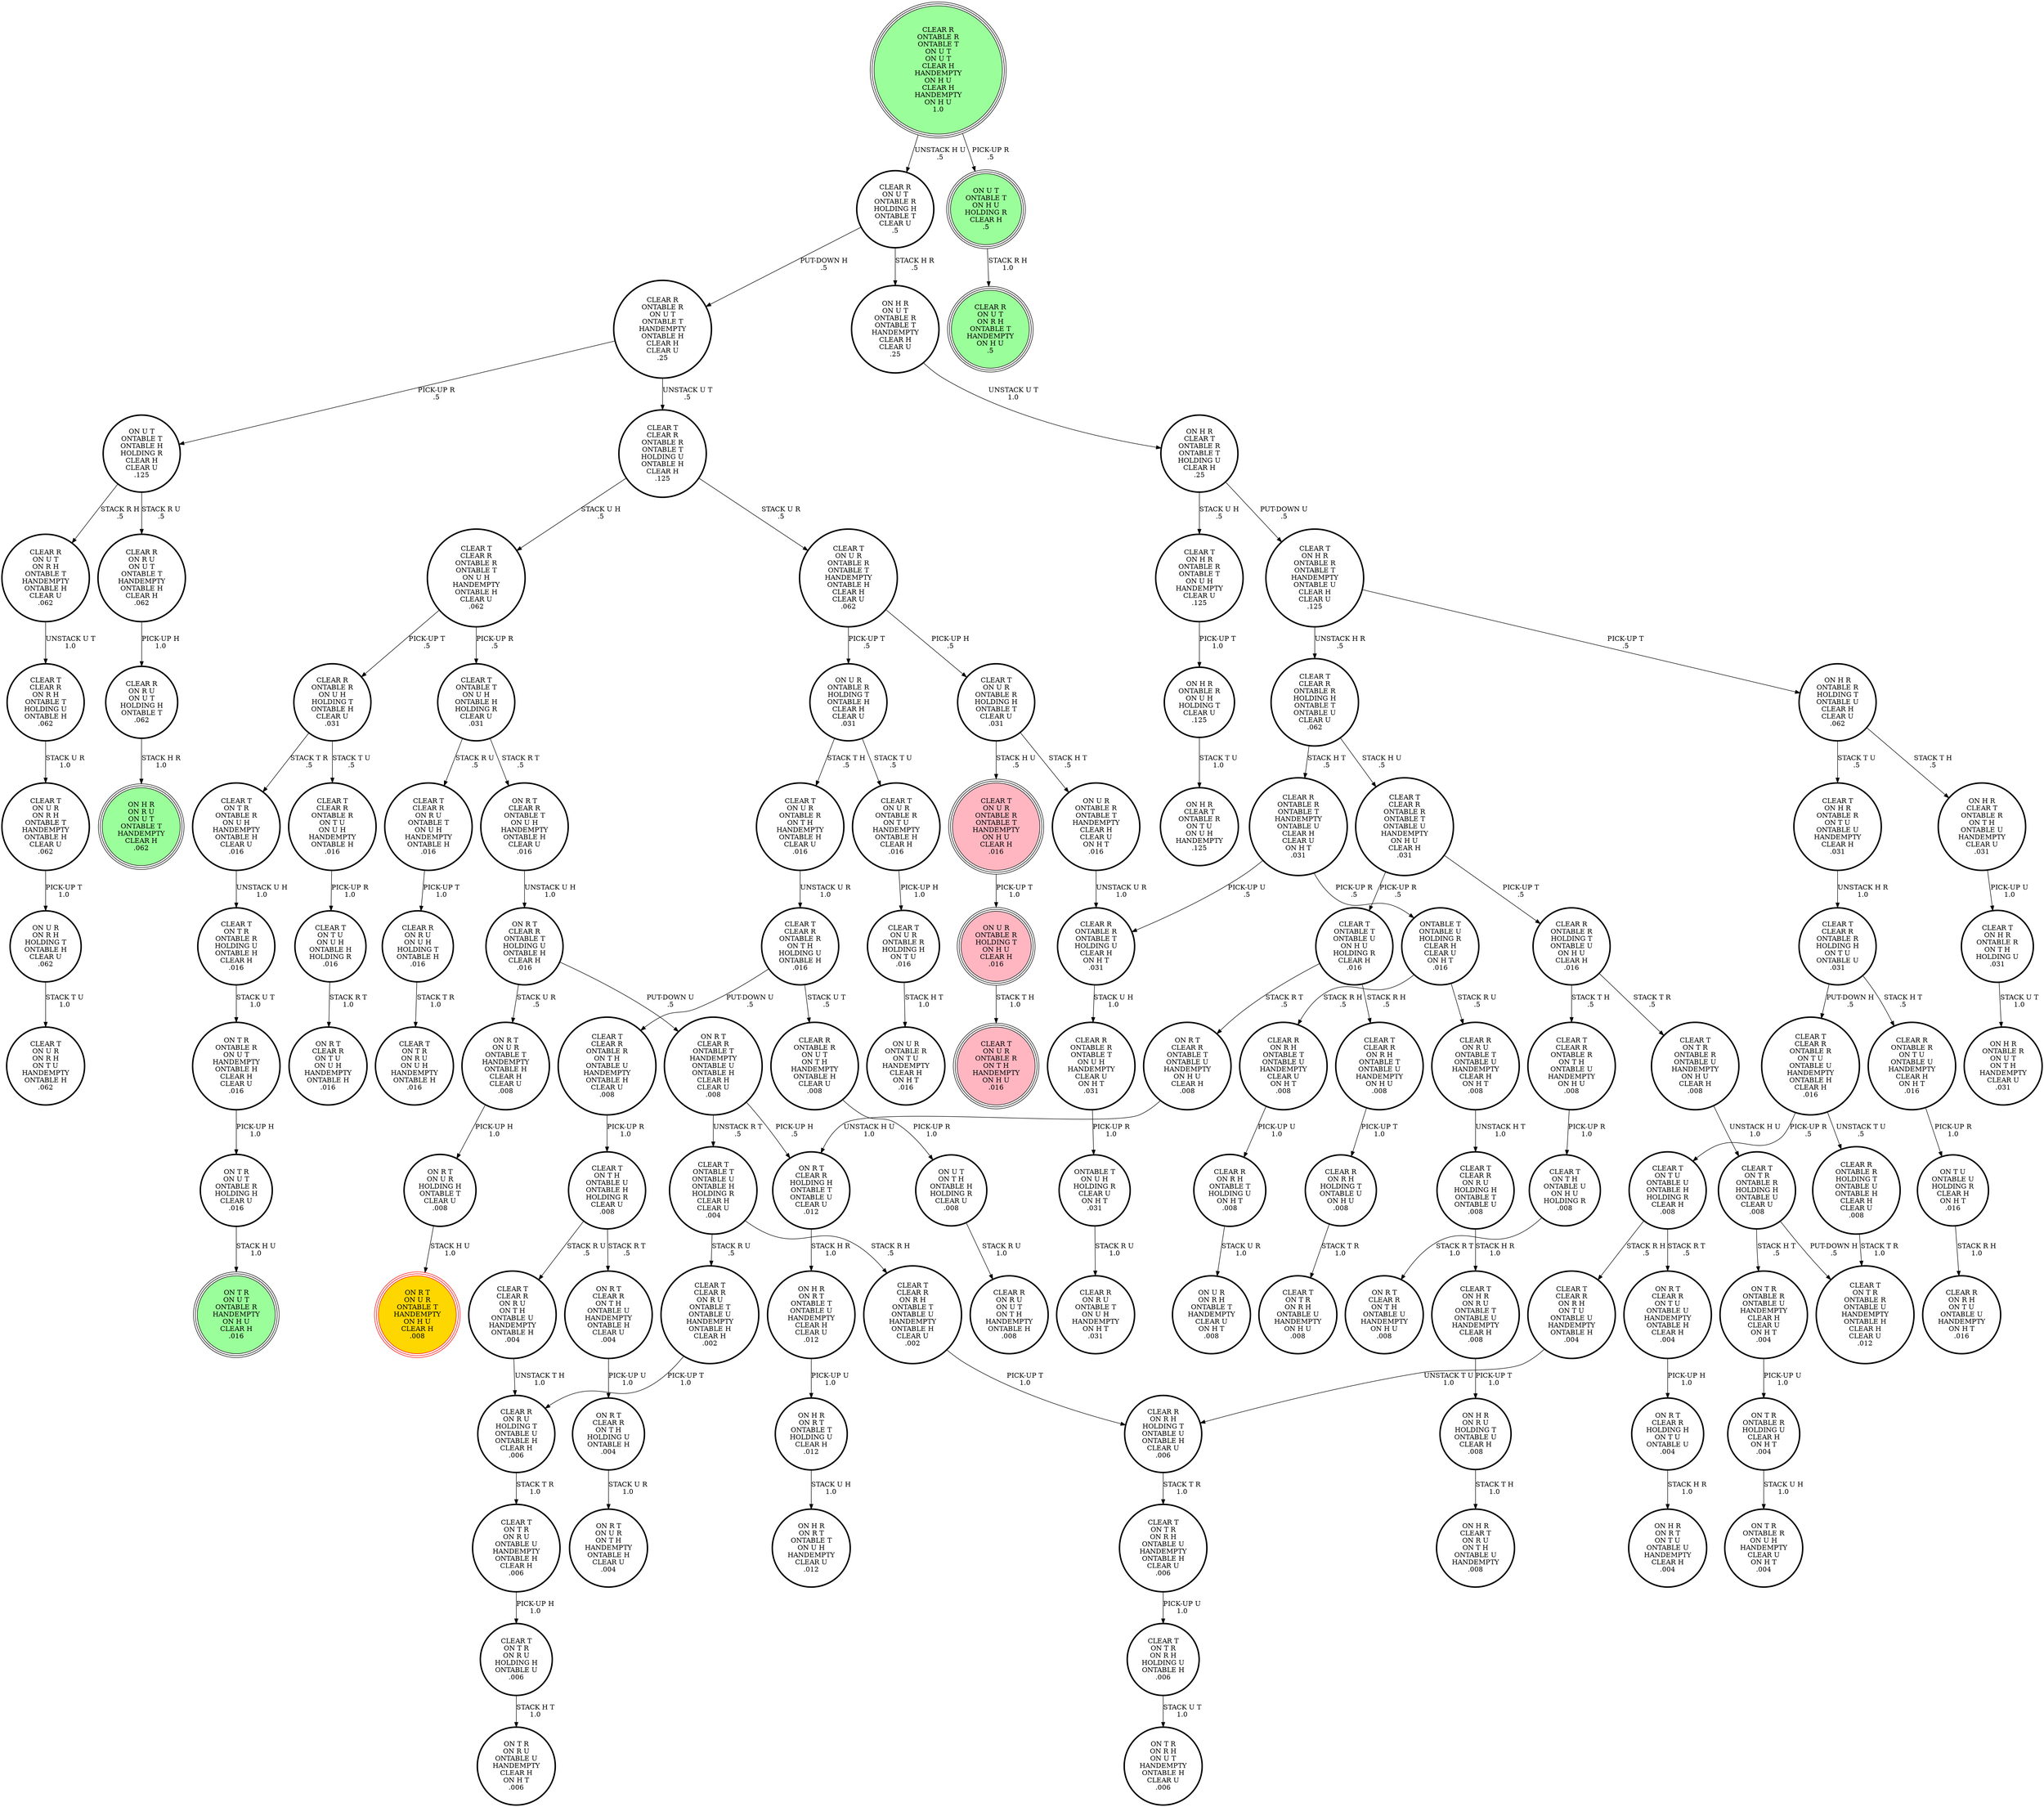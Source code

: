 digraph {
"CLEAR R\nON R U\nONTABLE T\nONTABLE U\nHANDEMPTY\nCLEAR H\nON H T\n.008\n" -> "CLEAR T\nCLEAR R\nON R U\nHOLDING H\nONTABLE T\nONTABLE U\n.008\n"[label="UNSTACK H T\n1.0\n"];
"ON H R\nCLEAR T\nONTABLE R\nON T H\nONTABLE U\nHANDEMPTY\nCLEAR U\n.031\n" -> "CLEAR T\nON H R\nONTABLE R\nON T H\nHOLDING U\n.031\n"[label="PICK-UP U\n1.0\n"];
"CLEAR R\nONTABLE R\nON T U\nONTABLE U\nHANDEMPTY\nCLEAR H\nON H T\n.016\n" -> "ON T U\nONTABLE U\nHOLDING R\nCLEAR H\nON H T\n.016\n"[label="PICK-UP R\n1.0\n"];
"CLEAR T\nON T U\nONTABLE U\nONTABLE H\nHOLDING R\nCLEAR H\n.008\n" -> "ON R T\nCLEAR R\nON T U\nONTABLE U\nHANDEMPTY\nONTABLE H\nCLEAR H\n.004\n"[label="STACK R T\n.5\n"];
"CLEAR T\nON T U\nONTABLE U\nONTABLE H\nHOLDING R\nCLEAR H\n.008\n" -> "CLEAR T\nCLEAR R\nON R H\nON T U\nONTABLE U\nHANDEMPTY\nONTABLE H\n.004\n"[label="STACK R H\n.5\n"];
"CLEAR T\nON H R\nONTABLE R\nONTABLE T\nON U H\nHANDEMPTY\nCLEAR U\n.125\n" -> "ON H R\nONTABLE R\nON U H\nHOLDING T\nCLEAR U\n.125\n"[label="PICK-UP T\n1.0\n"];
"CLEAR T\nON U R\nONTABLE R\nONTABLE T\nHANDEMPTY\nON H U\nCLEAR H\n.016\n" -> "ON U R\nONTABLE R\nHOLDING T\nON H U\nCLEAR H\n.016\n"[label="PICK-UP T\n1.0\n"];
"CLEAR T\nCLEAR R\nON R U\nON T H\nONTABLE U\nHANDEMPTY\nONTABLE H\n.004\n" -> "CLEAR R\nON R U\nHOLDING T\nONTABLE U\nONTABLE H\nCLEAR H\n.006\n"[label="UNSTACK T H\n1.0\n"];
"ON H R\nCLEAR T\nONTABLE R\nONTABLE T\nHOLDING U\nCLEAR H\n.25\n" -> "CLEAR T\nON H R\nONTABLE R\nONTABLE T\nON U H\nHANDEMPTY\nCLEAR U\n.125\n"[label="STACK U H\n.5\n"];
"ON H R\nCLEAR T\nONTABLE R\nONTABLE T\nHOLDING U\nCLEAR H\n.25\n" -> "CLEAR T\nON H R\nONTABLE R\nONTABLE T\nHANDEMPTY\nONTABLE U\nCLEAR H\nCLEAR U\n.125\n"[label="PUT-DOWN U\n.5\n"];
"ON R T\nCLEAR R\nONTABLE T\nONTABLE U\nHANDEMPTY\nON H U\nCLEAR H\n.008\n" -> "ON R T\nCLEAR R\nHOLDING H\nONTABLE T\nONTABLE U\nCLEAR U\n.012\n"[label="UNSTACK H U\n1.0\n"];
"CLEAR R\nON R H\nONTABLE T\nONTABLE U\nHANDEMPTY\nCLEAR U\nON H T\n.008\n" -> "CLEAR R\nON R H\nONTABLE T\nHOLDING U\nON H T\n.008\n"[label="PICK-UP U\n1.0\n"];
"CLEAR R\nON R U\nON U T\nONTABLE T\nHANDEMPTY\nONTABLE H\nCLEAR H\n.062\n" -> "CLEAR R\nON R U\nON U T\nHOLDING H\nONTABLE T\n.062\n"[label="PICK-UP H\n1.0\n"];
"ON R T\nCLEAR R\nON T H\nONTABLE U\nHANDEMPTY\nONTABLE H\nCLEAR U\n.004\n" -> "ON R T\nCLEAR R\nON T H\nHOLDING U\nONTABLE H\n.004\n"[label="PICK-UP U\n1.0\n"];
"CLEAR T\nCLEAR R\nONTABLE R\nONTABLE T\nONTABLE U\nHANDEMPTY\nON H U\nCLEAR H\n.031\n" -> "CLEAR R\nONTABLE R\nHOLDING T\nONTABLE U\nON H U\nCLEAR H\n.016\n"[label="PICK-UP T\n.5\n"];
"CLEAR T\nCLEAR R\nONTABLE R\nONTABLE T\nONTABLE U\nHANDEMPTY\nON H U\nCLEAR H\n.031\n" -> "CLEAR T\nONTABLE T\nONTABLE U\nON H U\nHOLDING R\nCLEAR H\n.016\n"[label="PICK-UP R\n.5\n"];
"CLEAR R\nON U T\nONTABLE R\nHOLDING H\nONTABLE T\nCLEAR U\n.5\n" -> "CLEAR R\nONTABLE R\nON U T\nONTABLE T\nHANDEMPTY\nONTABLE H\nCLEAR H\nCLEAR U\n.25\n"[label="PUT-DOWN H\n.5\n"];
"CLEAR R\nON U T\nONTABLE R\nHOLDING H\nONTABLE T\nCLEAR U\n.5\n" -> "ON H R\nON U T\nONTABLE R\nONTABLE T\nHANDEMPTY\nCLEAR H\nCLEAR U\n.25\n"[label="STACK H R\n.5\n"];
"CLEAR T\nCLEAR R\nONTABLE R\nON T H\nONTABLE U\nHANDEMPTY\nONTABLE H\nCLEAR U\n.008\n" -> "CLEAR T\nON T H\nONTABLE U\nONTABLE H\nHOLDING R\nCLEAR U\n.008\n"[label="PICK-UP R\n1.0\n"];
"CLEAR R\nON R H\nHOLDING T\nONTABLE U\nONTABLE H\nCLEAR U\n.006\n" -> "CLEAR T\nON T R\nON R H\nONTABLE U\nHANDEMPTY\nONTABLE H\nCLEAR U\n.006\n"[label="STACK T R\n1.0\n"];
"CLEAR T\nCLEAR R\nONTABLE R\nONTABLE T\nON U H\nHANDEMPTY\nONTABLE H\nCLEAR U\n.062\n" -> "CLEAR T\nONTABLE T\nON U H\nONTABLE H\nHOLDING R\nCLEAR U\n.031\n"[label="PICK-UP R\n.5\n"];
"CLEAR T\nCLEAR R\nONTABLE R\nONTABLE T\nON U H\nHANDEMPTY\nONTABLE H\nCLEAR U\n.062\n" -> "CLEAR R\nONTABLE R\nON U H\nHOLDING T\nONTABLE H\nCLEAR U\n.031\n"[label="PICK-UP T\n.5\n"];
"CLEAR T\nCLEAR R\nONTABLE R\nON T H\nONTABLE U\nHANDEMPTY\nON H U\n.008\n" -> "CLEAR T\nON T H\nONTABLE U\nON H U\nHOLDING R\n.008\n"[label="PICK-UP R\n1.0\n"];
"CLEAR T\nON T H\nONTABLE U\nONTABLE H\nHOLDING R\nCLEAR U\n.008\n" -> "ON R T\nCLEAR R\nON T H\nONTABLE U\nHANDEMPTY\nONTABLE H\nCLEAR U\n.004\n"[label="STACK R T\n.5\n"];
"CLEAR T\nON T H\nONTABLE U\nONTABLE H\nHOLDING R\nCLEAR U\n.008\n" -> "CLEAR T\nCLEAR R\nON R U\nON T H\nONTABLE U\nHANDEMPTY\nONTABLE H\n.004\n"[label="STACK R U\n.5\n"];
"ON U T\nONTABLE T\nON H U\nHOLDING R\nCLEAR H\n.5\n" -> "CLEAR R\nON U T\nON R H\nONTABLE T\nHANDEMPTY\nON H U\n.5\n"[label="STACK R H\n1.0\n"];
"ON H R\nON U T\nONTABLE R\nONTABLE T\nHANDEMPTY\nCLEAR H\nCLEAR U\n.25\n" -> "ON H R\nCLEAR T\nONTABLE R\nONTABLE T\nHOLDING U\nCLEAR H\n.25\n"[label="UNSTACK U T\n1.0\n"];
"ON U T\nON T H\nONTABLE H\nHOLDING R\nCLEAR U\n.008\n" -> "CLEAR R\nON R U\nON U T\nON T H\nHANDEMPTY\nONTABLE H\n.008\n"[label="STACK R U\n1.0\n"];
"ONTABLE T\nONTABLE U\nHOLDING R\nCLEAR H\nCLEAR U\nON H T\n.016\n" -> "CLEAR R\nON R U\nONTABLE T\nONTABLE U\nHANDEMPTY\nCLEAR H\nON H T\n.008\n"[label="STACK R U\n.5\n"];
"ONTABLE T\nONTABLE U\nHOLDING R\nCLEAR H\nCLEAR U\nON H T\n.016\n" -> "CLEAR R\nON R H\nONTABLE T\nONTABLE U\nHANDEMPTY\nCLEAR U\nON H T\n.008\n"[label="STACK R H\n.5\n"];
"CLEAR T\nCLEAR R\nONTABLE R\nHOLDING H\nON T U\nONTABLE U\n.031\n" -> "CLEAR R\nONTABLE R\nON T U\nONTABLE U\nHANDEMPTY\nCLEAR H\nON H T\n.016\n"[label="STACK H T\n.5\n"];
"CLEAR T\nCLEAR R\nONTABLE R\nHOLDING H\nON T U\nONTABLE U\n.031\n" -> "CLEAR T\nCLEAR R\nONTABLE R\nON T U\nONTABLE U\nHANDEMPTY\nONTABLE H\nCLEAR H\n.016\n"[label="PUT-DOWN H\n.5\n"];
"CLEAR T\nCLEAR R\nONTABLE R\nHOLDING H\nONTABLE T\nONTABLE U\nCLEAR U\n.062\n" -> "CLEAR R\nONTABLE R\nONTABLE T\nHANDEMPTY\nONTABLE U\nCLEAR H\nCLEAR U\nON H T\n.031\n"[label="STACK H T\n.5\n"];
"CLEAR T\nCLEAR R\nONTABLE R\nHOLDING H\nONTABLE T\nONTABLE U\nCLEAR U\n.062\n" -> "CLEAR T\nCLEAR R\nONTABLE R\nONTABLE T\nONTABLE U\nHANDEMPTY\nON H U\nCLEAR H\n.031\n"[label="STACK H U\n.5\n"];
"CLEAR T\nON U R\nONTABLE R\nON T U\nHANDEMPTY\nONTABLE H\nCLEAR H\n.016\n" -> "CLEAR T\nON U R\nONTABLE R\nHOLDING H\nON T U\n.016\n"[label="PICK-UP H\n1.0\n"];
"CLEAR T\nON T U\nON U H\nONTABLE H\nHOLDING R\n.016\n" -> "ON R T\nCLEAR R\nON T U\nON U H\nHANDEMPTY\nONTABLE H\n.016\n"[label="STACK R T\n1.0\n"];
"CLEAR T\nON T R\nON R H\nHOLDING U\nONTABLE H\n.006\n" -> "ON T R\nON R H\nON U T\nHANDEMPTY\nONTABLE H\nCLEAR U\n.006\n"[label="STACK U T\n1.0\n"];
"CLEAR T\nON T R\nONTABLE R\nON U H\nHANDEMPTY\nONTABLE H\nCLEAR U\n.016\n" -> "CLEAR T\nON T R\nONTABLE R\nHOLDING U\nONTABLE H\nCLEAR H\n.016\n"[label="UNSTACK U H\n1.0\n"];
"ON T R\nON U T\nONTABLE R\nHOLDING H\nCLEAR U\n.016\n" -> "ON T R\nON U T\nONTABLE R\nHANDEMPTY\nON H U\nCLEAR H\n.016\n"[label="STACK H U\n1.0\n"];
"CLEAR R\nONTABLE R\nON U T\nONTABLE T\nHANDEMPTY\nONTABLE H\nCLEAR H\nCLEAR U\n.25\n" -> "ON U T\nONTABLE T\nONTABLE H\nHOLDING R\nCLEAR H\nCLEAR U\n.125\n"[label="PICK-UP R\n.5\n"];
"CLEAR R\nONTABLE R\nON U T\nONTABLE T\nHANDEMPTY\nONTABLE H\nCLEAR H\nCLEAR U\n.25\n" -> "CLEAR T\nCLEAR R\nONTABLE R\nONTABLE T\nHOLDING U\nONTABLE H\nCLEAR H\n.125\n"[label="UNSTACK U T\n.5\n"];
"CLEAR T\nCLEAR R\nON R H\nONTABLE T\nONTABLE U\nHANDEMPTY\nON H U\n.008\n" -> "CLEAR R\nON R H\nHOLDING T\nONTABLE U\nON H U\n.008\n"[label="PICK-UP T\n1.0\n"];
"CLEAR T\nON U R\nONTABLE R\nHOLDING H\nONTABLE T\nCLEAR U\n.031\n" -> "ON U R\nONTABLE R\nONTABLE T\nHANDEMPTY\nCLEAR H\nCLEAR U\nON H T\n.016\n"[label="STACK H T\n.5\n"];
"CLEAR T\nON U R\nONTABLE R\nHOLDING H\nONTABLE T\nCLEAR U\n.031\n" -> "CLEAR T\nON U R\nONTABLE R\nONTABLE T\nHANDEMPTY\nON H U\nCLEAR H\n.016\n"[label="STACK H U\n.5\n"];
"ON H R\nON R U\nHOLDING T\nONTABLE U\nCLEAR H\n.008\n" -> "ON H R\nCLEAR T\nON R U\nON T H\nONTABLE U\nHANDEMPTY\n.008\n"[label="STACK T H\n1.0\n"];
"ON H R\nONTABLE R\nON U H\nHOLDING T\nCLEAR U\n.125\n" -> "ON H R\nCLEAR T\nONTABLE R\nON T U\nON U H\nHANDEMPTY\n.125\n"[label="STACK T U\n1.0\n"];
"CLEAR T\nON T R\nONTABLE R\nHOLDING H\nONTABLE U\nCLEAR U\n.008\n" -> "CLEAR T\nON T R\nONTABLE R\nONTABLE U\nHANDEMPTY\nONTABLE H\nCLEAR H\nCLEAR U\n.012\n"[label="PUT-DOWN H\n.5\n"];
"CLEAR T\nON T R\nONTABLE R\nHOLDING H\nONTABLE U\nCLEAR U\n.008\n" -> "ON T R\nONTABLE R\nONTABLE U\nHANDEMPTY\nCLEAR H\nCLEAR U\nON H T\n.004\n"[label="STACK H T\n.5\n"];
"CLEAR R\nONTABLE R\nONTABLE T\nHOLDING U\nCLEAR H\nON H T\n.031\n" -> "CLEAR R\nONTABLE R\nONTABLE T\nON U H\nHANDEMPTY\nCLEAR U\nON H T\n.031\n"[label="STACK U H\n1.0\n"];
"CLEAR T\nONTABLE T\nONTABLE U\nONTABLE H\nHOLDING R\nCLEAR H\nCLEAR U\n.004\n" -> "CLEAR T\nCLEAR R\nON R U\nONTABLE T\nONTABLE U\nHANDEMPTY\nONTABLE H\nCLEAR H\n.002\n"[label="STACK R U\n.5\n"];
"CLEAR T\nONTABLE T\nONTABLE U\nONTABLE H\nHOLDING R\nCLEAR H\nCLEAR U\n.004\n" -> "CLEAR T\nCLEAR R\nON R H\nONTABLE T\nONTABLE U\nHANDEMPTY\nONTABLE H\nCLEAR U\n.002\n"[label="STACK R H\n.5\n"];
"CLEAR T\nCLEAR R\nONTABLE R\nON T H\nHOLDING U\nONTABLE H\n.016\n" -> "CLEAR T\nCLEAR R\nONTABLE R\nON T H\nONTABLE U\nHANDEMPTY\nONTABLE H\nCLEAR U\n.008\n"[label="PUT-DOWN U\n.5\n"];
"CLEAR T\nCLEAR R\nONTABLE R\nON T H\nHOLDING U\nONTABLE H\n.016\n" -> "CLEAR R\nONTABLE R\nON U T\nON T H\nHANDEMPTY\nONTABLE H\nCLEAR U\n.008\n"[label="STACK U T\n.5\n"];
"ONTABLE T\nON U H\nHOLDING R\nCLEAR U\nON H T\n.031\n" -> "CLEAR R\nON R U\nONTABLE T\nON U H\nHANDEMPTY\nON H T\n.031\n"[label="STACK R U\n1.0\n"];
"CLEAR R\nONTABLE R\nONTABLE T\nON U T\nON U T\nCLEAR H\nHANDEMPTY\nON H U\nCLEAR H\nHANDEMPTY\nON H U\n1.0\n" -> "CLEAR R\nON U T\nONTABLE R\nHOLDING H\nONTABLE T\nCLEAR U\n.5\n"[label="UNSTACK H U\n.5\n"];
"CLEAR R\nONTABLE R\nONTABLE T\nON U T\nON U T\nCLEAR H\nHANDEMPTY\nON H U\nCLEAR H\nHANDEMPTY\nON H U\n1.0\n" -> "ON U T\nONTABLE T\nON H U\nHOLDING R\nCLEAR H\n.5\n"[label="PICK-UP R\n.5\n"];
"ON T U\nONTABLE U\nHOLDING R\nCLEAR H\nON H T\n.016\n" -> "CLEAR R\nON R H\nON T U\nONTABLE U\nHANDEMPTY\nON H T\n.016\n"[label="STACK R H\n1.0\n"];
"CLEAR T\nCLEAR R\nON R H\nONTABLE T\nONTABLE U\nHANDEMPTY\nONTABLE H\nCLEAR U\n.002\n" -> "CLEAR R\nON R H\nHOLDING T\nONTABLE U\nONTABLE H\nCLEAR U\n.006\n"[label="PICK-UP T\n1.0\n"];
"CLEAR T\nON T H\nONTABLE U\nON H U\nHOLDING R\n.008\n" -> "ON R T\nCLEAR R\nON T H\nONTABLE U\nHANDEMPTY\nON H U\n.008\n"[label="STACK R T\n1.0\n"];
"CLEAR T\nON U R\nONTABLE R\nHOLDING H\nON T U\n.016\n" -> "ON U R\nONTABLE R\nON T U\nHANDEMPTY\nCLEAR H\nON H T\n.016\n"[label="STACK H T\n1.0\n"];
"CLEAR T\nCLEAR R\nONTABLE R\nON T U\nONTABLE U\nHANDEMPTY\nONTABLE H\nCLEAR H\n.016\n" -> "CLEAR R\nONTABLE R\nHOLDING T\nONTABLE U\nONTABLE H\nCLEAR H\nCLEAR U\n.008\n"[label="UNSTACK T U\n.5\n"];
"CLEAR T\nCLEAR R\nONTABLE R\nON T U\nONTABLE U\nHANDEMPTY\nONTABLE H\nCLEAR H\n.016\n" -> "CLEAR T\nON T U\nONTABLE U\nONTABLE H\nHOLDING R\nCLEAR H\n.008\n"[label="PICK-UP R\n.5\n"];
"CLEAR T\nCLEAR R\nONTABLE R\nON T U\nON U H\nHANDEMPTY\nONTABLE H\n.016\n" -> "CLEAR T\nON T U\nON U H\nONTABLE H\nHOLDING R\n.016\n"[label="PICK-UP R\n1.0\n"];
"CLEAR T\nCLEAR R\nON R U\nONTABLE T\nONTABLE U\nHANDEMPTY\nONTABLE H\nCLEAR H\n.002\n" -> "CLEAR R\nON R U\nHOLDING T\nONTABLE U\nONTABLE H\nCLEAR H\n.006\n"[label="PICK-UP T\n1.0\n"];
"CLEAR R\nONTABLE R\nONTABLE T\nON U H\nHANDEMPTY\nCLEAR U\nON H T\n.031\n" -> "ONTABLE T\nON U H\nHOLDING R\nCLEAR U\nON H T\n.031\n"[label="PICK-UP R\n1.0\n"];
"CLEAR T\nCLEAR R\nONTABLE R\nONTABLE T\nHOLDING U\nONTABLE H\nCLEAR H\n.125\n" -> "CLEAR T\nCLEAR R\nONTABLE R\nONTABLE T\nON U H\nHANDEMPTY\nONTABLE H\nCLEAR U\n.062\n"[label="STACK U H\n.5\n"];
"CLEAR T\nCLEAR R\nONTABLE R\nONTABLE T\nHOLDING U\nONTABLE H\nCLEAR H\n.125\n" -> "CLEAR T\nON U R\nONTABLE R\nONTABLE T\nHANDEMPTY\nONTABLE H\nCLEAR H\nCLEAR U\n.062\n"[label="STACK U R\n.5\n"];
"CLEAR R\nONTABLE R\nONTABLE T\nHANDEMPTY\nONTABLE U\nCLEAR H\nCLEAR U\nON H T\n.031\n" -> "CLEAR R\nONTABLE R\nONTABLE T\nHOLDING U\nCLEAR H\nON H T\n.031\n"[label="PICK-UP U\n.5\n"];
"CLEAR R\nONTABLE R\nONTABLE T\nHANDEMPTY\nONTABLE U\nCLEAR H\nCLEAR U\nON H T\n.031\n" -> "ONTABLE T\nONTABLE U\nHOLDING R\nCLEAR H\nCLEAR U\nON H T\n.016\n"[label="PICK-UP R\n.5\n"];
"CLEAR T\nON U R\nONTABLE R\nONTABLE T\nHANDEMPTY\nONTABLE H\nCLEAR H\nCLEAR U\n.062\n" -> "ON U R\nONTABLE R\nHOLDING T\nONTABLE H\nCLEAR H\nCLEAR U\n.031\n"[label="PICK-UP T\n.5\n"];
"CLEAR T\nON U R\nONTABLE R\nONTABLE T\nHANDEMPTY\nONTABLE H\nCLEAR H\nCLEAR U\n.062\n" -> "CLEAR T\nON U R\nONTABLE R\nHOLDING H\nONTABLE T\nCLEAR U\n.031\n"[label="PICK-UP H\n.5\n"];
"CLEAR T\nON T R\nONTABLE R\nONTABLE U\nHANDEMPTY\nON H U\nCLEAR H\n.008\n" -> "CLEAR T\nON T R\nONTABLE R\nHOLDING H\nONTABLE U\nCLEAR U\n.008\n"[label="UNSTACK H U\n1.0\n"];
"CLEAR T\nON H R\nONTABLE R\nONTABLE T\nHANDEMPTY\nONTABLE U\nCLEAR H\nCLEAR U\n.125\n" -> "ON H R\nONTABLE R\nHOLDING T\nONTABLE U\nCLEAR H\nCLEAR U\n.062\n"[label="PICK-UP T\n.5\n"];
"CLEAR T\nON H R\nONTABLE R\nONTABLE T\nHANDEMPTY\nONTABLE U\nCLEAR H\nCLEAR U\n.125\n" -> "CLEAR T\nCLEAR R\nONTABLE R\nHOLDING H\nONTABLE T\nONTABLE U\nCLEAR U\n.062\n"[label="UNSTACK H R\n.5\n"];
"ON H R\nONTABLE R\nHOLDING T\nONTABLE U\nCLEAR H\nCLEAR U\n.062\n" -> "CLEAR T\nON H R\nONTABLE R\nON T U\nONTABLE U\nHANDEMPTY\nCLEAR H\n.031\n"[label="STACK T U\n.5\n"];
"ON H R\nONTABLE R\nHOLDING T\nONTABLE U\nCLEAR H\nCLEAR U\n.062\n" -> "ON H R\nCLEAR T\nONTABLE R\nON T H\nONTABLE U\nHANDEMPTY\nCLEAR U\n.031\n"[label="STACK T H\n.5\n"];
"CLEAR R\nONTABLE R\nHOLDING T\nONTABLE U\nONTABLE H\nCLEAR H\nCLEAR U\n.008\n" -> "CLEAR T\nON T R\nONTABLE R\nONTABLE U\nHANDEMPTY\nONTABLE H\nCLEAR H\nCLEAR U\n.012\n"[label="STACK T R\n1.0\n"];
"CLEAR T\nON H R\nONTABLE R\nON T U\nONTABLE U\nHANDEMPTY\nCLEAR H\n.031\n" -> "CLEAR T\nCLEAR R\nONTABLE R\nHOLDING H\nON T U\nONTABLE U\n.031\n"[label="UNSTACK H R\n1.0\n"];
"CLEAR T\nON T R\nON R H\nONTABLE U\nHANDEMPTY\nONTABLE H\nCLEAR U\n.006\n" -> "CLEAR T\nON T R\nON R H\nHOLDING U\nONTABLE H\n.006\n"[label="PICK-UP U\n1.0\n"];
"CLEAR R\nON R U\nON U H\nHOLDING T\nONTABLE H\n.016\n" -> "CLEAR T\nON T R\nON R U\nON U H\nHANDEMPTY\nONTABLE H\n.016\n"[label="STACK T R\n1.0\n"];
"CLEAR R\nON U T\nON R H\nONTABLE T\nHANDEMPTY\nONTABLE H\nCLEAR U\n.062\n" -> "CLEAR T\nCLEAR R\nON R H\nONTABLE T\nHOLDING U\nONTABLE H\n.062\n"[label="UNSTACK U T\n1.0\n"];
"ON R T\nCLEAR R\nON T H\nHOLDING U\nONTABLE H\n.004\n" -> "ON R T\nON U R\nON T H\nHANDEMPTY\nONTABLE H\nCLEAR U\n.004\n"[label="STACK U R\n1.0\n"];
"ON T R\nONTABLE R\nON U T\nHANDEMPTY\nONTABLE H\nCLEAR H\nCLEAR U\n.016\n" -> "ON T R\nON U T\nONTABLE R\nHOLDING H\nCLEAR U\n.016\n"[label="PICK-UP H\n1.0\n"];
"CLEAR T\nCLEAR R\nON R H\nONTABLE T\nHOLDING U\nONTABLE H\n.062\n" -> "CLEAR T\nON U R\nON R H\nONTABLE T\nHANDEMPTY\nONTABLE H\nCLEAR U\n.062\n"[label="STACK U R\n1.0\n"];
"CLEAR R\nON R U\nON U T\nHOLDING H\nONTABLE T\n.062\n" -> "ON H R\nON R U\nON U T\nONTABLE T\nHANDEMPTY\nCLEAR H\n.062\n"[label="STACK H R\n1.0\n"];
"CLEAR T\nONTABLE T\nONTABLE U\nON H U\nHOLDING R\nCLEAR H\n.016\n" -> "ON R T\nCLEAR R\nONTABLE T\nONTABLE U\nHANDEMPTY\nON H U\nCLEAR H\n.008\n"[label="STACK R T\n.5\n"];
"CLEAR T\nONTABLE T\nONTABLE U\nON H U\nHOLDING R\nCLEAR H\n.016\n" -> "CLEAR T\nCLEAR R\nON R H\nONTABLE T\nONTABLE U\nHANDEMPTY\nON H U\n.008\n"[label="STACK R H\n.5\n"];
"ON R T\nCLEAR R\nONTABLE T\nON U H\nHANDEMPTY\nONTABLE H\nCLEAR U\n.016\n" -> "ON R T\nCLEAR R\nONTABLE T\nHOLDING U\nONTABLE H\nCLEAR H\n.016\n"[label="UNSTACK U H\n1.0\n"];
"CLEAR T\nON U R\nONTABLE R\nON T H\nHANDEMPTY\nONTABLE H\nCLEAR U\n.016\n" -> "CLEAR T\nCLEAR R\nONTABLE R\nON T H\nHOLDING U\nONTABLE H\n.016\n"[label="UNSTACK U R\n1.0\n"];
"CLEAR T\nCLEAR R\nON R U\nONTABLE T\nON U H\nHANDEMPTY\nONTABLE H\n.016\n" -> "CLEAR R\nON R U\nON U H\nHOLDING T\nONTABLE H\n.016\n"[label="PICK-UP T\n1.0\n"];
"ON T R\nONTABLE R\nONTABLE U\nHANDEMPTY\nCLEAR H\nCLEAR U\nON H T\n.004\n" -> "ON T R\nONTABLE R\nHOLDING U\nCLEAR H\nON H T\n.004\n"[label="PICK-UP U\n1.0\n"];
"CLEAR R\nONTABLE R\nON U T\nON T H\nHANDEMPTY\nONTABLE H\nCLEAR U\n.008\n" -> "ON U T\nON T H\nONTABLE H\nHOLDING R\nCLEAR U\n.008\n"[label="PICK-UP R\n1.0\n"];
"CLEAR R\nON R H\nHOLDING T\nONTABLE U\nON H U\n.008\n" -> "CLEAR T\nON T R\nON R H\nONTABLE U\nHANDEMPTY\nON H U\n.008\n"[label="STACK T R\n1.0\n"];
"ON R T\nCLEAR R\nONTABLE T\nHANDEMPTY\nONTABLE U\nONTABLE H\nCLEAR H\nCLEAR U\n.008\n" -> "ON R T\nCLEAR R\nHOLDING H\nONTABLE T\nONTABLE U\nCLEAR U\n.012\n"[label="PICK-UP H\n.5\n"];
"ON R T\nCLEAR R\nONTABLE T\nHANDEMPTY\nONTABLE U\nONTABLE H\nCLEAR H\nCLEAR U\n.008\n" -> "CLEAR T\nONTABLE T\nONTABLE U\nONTABLE H\nHOLDING R\nCLEAR H\nCLEAR U\n.004\n"[label="UNSTACK R T\n.5\n"];
"CLEAR T\nON T R\nON R U\nONTABLE U\nHANDEMPTY\nONTABLE H\nCLEAR H\n.006\n" -> "CLEAR T\nON T R\nON R U\nHOLDING H\nONTABLE U\n.006\n"[label="PICK-UP H\n1.0\n"];
"CLEAR R\nON R U\nHOLDING T\nONTABLE U\nONTABLE H\nCLEAR H\n.006\n" -> "CLEAR T\nON T R\nON R U\nONTABLE U\nHANDEMPTY\nONTABLE H\nCLEAR H\n.006\n"[label="STACK T R\n1.0\n"];
"CLEAR R\nONTABLE R\nON U H\nHOLDING T\nONTABLE H\nCLEAR U\n.031\n" -> "CLEAR T\nCLEAR R\nONTABLE R\nON T U\nON U H\nHANDEMPTY\nONTABLE H\n.016\n"[label="STACK T U\n.5\n"];
"CLEAR R\nONTABLE R\nON U H\nHOLDING T\nONTABLE H\nCLEAR U\n.031\n" -> "CLEAR T\nON T R\nONTABLE R\nON U H\nHANDEMPTY\nONTABLE H\nCLEAR U\n.016\n"[label="STACK T R\n.5\n"];
"ON U R\nONTABLE R\nHOLDING T\nON H U\nCLEAR H\n.016\n" -> "CLEAR T\nON U R\nONTABLE R\nON T H\nHANDEMPTY\nON H U\n.016\n"[label="STACK T H\n1.0\n"];
"ON R T\nON U R\nHOLDING H\nONTABLE T\nCLEAR U\n.008\n" -> "ON R T\nON U R\nONTABLE T\nHANDEMPTY\nON H U\nCLEAR H\n.008\n"[label="STACK H U\n1.0\n"];
"CLEAR R\nONTABLE R\nHOLDING T\nONTABLE U\nON H U\nCLEAR H\n.016\n" -> "CLEAR T\nON T R\nONTABLE R\nONTABLE U\nHANDEMPTY\nON H U\nCLEAR H\n.008\n"[label="STACK T R\n.5\n"];
"CLEAR R\nONTABLE R\nHOLDING T\nONTABLE U\nON H U\nCLEAR H\n.016\n" -> "CLEAR T\nCLEAR R\nONTABLE R\nON T H\nONTABLE U\nHANDEMPTY\nON H U\n.008\n"[label="STACK T H\n.5\n"];
"ON U R\nON R H\nHOLDING T\nONTABLE H\nCLEAR U\n.062\n" -> "CLEAR T\nON U R\nON R H\nON T U\nHANDEMPTY\nONTABLE H\n.062\n"[label="STACK T U\n1.0\n"];
"CLEAR T\nCLEAR R\nON R H\nON T U\nONTABLE U\nHANDEMPTY\nONTABLE H\n.004\n" -> "CLEAR R\nON R H\nHOLDING T\nONTABLE U\nONTABLE H\nCLEAR U\n.006\n"[label="UNSTACK T U\n1.0\n"];
"ON U T\nONTABLE T\nONTABLE H\nHOLDING R\nCLEAR H\nCLEAR U\n.125\n" -> "CLEAR R\nON R U\nON U T\nONTABLE T\nHANDEMPTY\nONTABLE H\nCLEAR H\n.062\n"[label="STACK R U\n.5\n"];
"ON U T\nONTABLE T\nONTABLE H\nHOLDING R\nCLEAR H\nCLEAR U\n.125\n" -> "CLEAR R\nON U T\nON R H\nONTABLE T\nHANDEMPTY\nONTABLE H\nCLEAR U\n.062\n"[label="STACK R H\n.5\n"];
"ON H R\nON R T\nONTABLE T\nONTABLE U\nHANDEMPTY\nCLEAR H\nCLEAR U\n.012\n" -> "ON H R\nON R T\nONTABLE T\nHOLDING U\nCLEAR H\n.012\n"[label="PICK-UP U\n1.0\n"];
"CLEAR T\nON T R\nONTABLE R\nHOLDING U\nONTABLE H\nCLEAR H\n.016\n" -> "ON T R\nONTABLE R\nON U T\nHANDEMPTY\nONTABLE H\nCLEAR H\nCLEAR U\n.016\n"[label="STACK U T\n1.0\n"];
"ON H R\nON R T\nONTABLE T\nHOLDING U\nCLEAR H\n.012\n" -> "ON H R\nON R T\nONTABLE T\nON U H\nHANDEMPTY\nCLEAR U\n.012\n"[label="STACK U H\n1.0\n"];
"ON R T\nCLEAR R\nONTABLE T\nHOLDING U\nONTABLE H\nCLEAR H\n.016\n" -> "ON R T\nON U R\nONTABLE T\nHANDEMPTY\nONTABLE H\nCLEAR H\nCLEAR U\n.008\n"[label="STACK U R\n.5\n"];
"ON R T\nCLEAR R\nONTABLE T\nHOLDING U\nONTABLE H\nCLEAR H\n.016\n" -> "ON R T\nCLEAR R\nONTABLE T\nHANDEMPTY\nONTABLE U\nONTABLE H\nCLEAR H\nCLEAR U\n.008\n"[label="PUT-DOWN U\n.5\n"];
"CLEAR T\nONTABLE T\nON U H\nONTABLE H\nHOLDING R\nCLEAR U\n.031\n" -> "ON R T\nCLEAR R\nONTABLE T\nON U H\nHANDEMPTY\nONTABLE H\nCLEAR U\n.016\n"[label="STACK R T\n.5\n"];
"CLEAR T\nONTABLE T\nON U H\nONTABLE H\nHOLDING R\nCLEAR U\n.031\n" -> "CLEAR T\nCLEAR R\nON R U\nONTABLE T\nON U H\nHANDEMPTY\nONTABLE H\n.016\n"[label="STACK R U\n.5\n"];
"ON R T\nON U R\nONTABLE T\nHANDEMPTY\nONTABLE H\nCLEAR H\nCLEAR U\n.008\n" -> "ON R T\nON U R\nHOLDING H\nONTABLE T\nCLEAR U\n.008\n"[label="PICK-UP H\n1.0\n"];
"ON R T\nCLEAR R\nON T U\nONTABLE U\nHANDEMPTY\nONTABLE H\nCLEAR H\n.004\n" -> "ON R T\nCLEAR R\nHOLDING H\nON T U\nONTABLE U\n.004\n"[label="PICK-UP H\n1.0\n"];
"CLEAR T\nON T R\nON R U\nHOLDING H\nONTABLE U\n.006\n" -> "ON T R\nON R U\nONTABLE U\nHANDEMPTY\nCLEAR H\nON H T\n.006\n"[label="STACK H T\n1.0\n"];
"ON R T\nCLEAR R\nHOLDING H\nONTABLE T\nONTABLE U\nCLEAR U\n.012\n" -> "ON H R\nON R T\nONTABLE T\nONTABLE U\nHANDEMPTY\nCLEAR H\nCLEAR U\n.012\n"[label="STACK H R\n1.0\n"];
"ON U R\nONTABLE R\nHOLDING T\nONTABLE H\nCLEAR H\nCLEAR U\n.031\n" -> "CLEAR T\nON U R\nONTABLE R\nON T H\nHANDEMPTY\nONTABLE H\nCLEAR U\n.016\n"[label="STACK T H\n.5\n"];
"ON U R\nONTABLE R\nHOLDING T\nONTABLE H\nCLEAR H\nCLEAR U\n.031\n" -> "CLEAR T\nON U R\nONTABLE R\nON T U\nHANDEMPTY\nONTABLE H\nCLEAR H\n.016\n"[label="STACK T U\n.5\n"];
"ON T R\nONTABLE R\nHOLDING U\nCLEAR H\nON H T\n.004\n" -> "ON T R\nONTABLE R\nON U H\nHANDEMPTY\nCLEAR U\nON H T\n.004\n"[label="STACK U H\n1.0\n"];
"CLEAR T\nON U R\nON R H\nONTABLE T\nHANDEMPTY\nONTABLE H\nCLEAR U\n.062\n" -> "ON U R\nON R H\nHOLDING T\nONTABLE H\nCLEAR U\n.062\n"[label="PICK-UP T\n1.0\n"];
"CLEAR R\nON R H\nONTABLE T\nHOLDING U\nON H T\n.008\n" -> "ON U R\nON R H\nONTABLE T\nHANDEMPTY\nCLEAR U\nON H T\n.008\n"[label="STACK U R\n1.0\n"];
"CLEAR T\nON H R\nON R U\nONTABLE T\nONTABLE U\nHANDEMPTY\nCLEAR H\n.008\n" -> "ON H R\nON R U\nHOLDING T\nONTABLE U\nCLEAR H\n.008\n"[label="PICK-UP T\n1.0\n"];
"CLEAR T\nCLEAR R\nON R U\nHOLDING H\nONTABLE T\nONTABLE U\n.008\n" -> "CLEAR T\nON H R\nON R U\nONTABLE T\nONTABLE U\nHANDEMPTY\nCLEAR H\n.008\n"[label="STACK H R\n1.0\n"];
"CLEAR T\nON H R\nONTABLE R\nON T H\nHOLDING U\n.031\n" -> "ON H R\nONTABLE R\nON U T\nON T H\nHANDEMPTY\nCLEAR U\n.031\n"[label="STACK U T\n1.0\n"];
"ON U R\nONTABLE R\nONTABLE T\nHANDEMPTY\nCLEAR H\nCLEAR U\nON H T\n.016\n" -> "CLEAR R\nONTABLE R\nONTABLE T\nHOLDING U\nCLEAR H\nON H T\n.031\n"[label="UNSTACK U R\n1.0\n"];
"ON R T\nCLEAR R\nHOLDING H\nON T U\nONTABLE U\n.004\n" -> "ON H R\nON R T\nON T U\nONTABLE U\nHANDEMPTY\nCLEAR H\n.004\n"[label="STACK H R\n1.0\n"];
"CLEAR R\nON R U\nON U T\nON T H\nHANDEMPTY\nONTABLE H\n.008\n" [shape=circle, penwidth=3];
"ON T R\nONTABLE R\nON U H\nHANDEMPTY\nCLEAR U\nON H T\n.004\n" [shape=circle, penwidth=3];
"CLEAR T\nON U R\nON R H\nON T U\nHANDEMPTY\nONTABLE H\n.062\n" [shape=circle, penwidth=3];
"CLEAR R\nON R U\nONTABLE T\nON U H\nHANDEMPTY\nON H T\n.031\n" [shape=circle, penwidth=3];
"ON H R\nONTABLE R\nON U T\nON T H\nHANDEMPTY\nCLEAR U\n.031\n" [shape=circle, penwidth=3];
"ON H R\nON R U\nON U T\nONTABLE T\nHANDEMPTY\nCLEAR H\n.062\n" [shape=circle, style=filled, fillcolor=palegreen1, peripheries=3];
"ON R T\nCLEAR R\nON T U\nON U H\nHANDEMPTY\nONTABLE H\n.016\n" [shape=circle, penwidth=3];
"ON T R\nON U T\nONTABLE R\nHANDEMPTY\nON H U\nCLEAR H\n.016\n" [shape=circle, style=filled, fillcolor=palegreen1, peripheries=3];
"CLEAR R\nON R H\nON T U\nONTABLE U\nHANDEMPTY\nON H T\n.016\n" [shape=circle, penwidth=3];
"CLEAR T\nON T R\nON R H\nONTABLE U\nHANDEMPTY\nON H U\n.008\n" [shape=circle, penwidth=3];
"CLEAR R\nON U T\nON R H\nONTABLE T\nHANDEMPTY\nON H U\n.5\n" [shape=circle, style=filled, fillcolor=palegreen1, peripheries=3];
"ON H R\nCLEAR T\nON R U\nON T H\nONTABLE U\nHANDEMPTY\n.008\n" [shape=circle, penwidth=3];
"ON R T\nON U R\nONTABLE T\nHANDEMPTY\nON H U\nCLEAR H\n.008\n" [shape=circle, style=filled color=red, fillcolor=gold, peripheries=3];
"ON H R\nON R T\nON T U\nONTABLE U\nHANDEMPTY\nCLEAR H\n.004\n" [shape=circle, penwidth=3];
"ON U R\nON R H\nONTABLE T\nHANDEMPTY\nCLEAR U\nON H T\n.008\n" [shape=circle, penwidth=3];
"ON T R\nON R U\nONTABLE U\nHANDEMPTY\nCLEAR H\nON H T\n.006\n" [shape=circle, penwidth=3];
"ON H R\nCLEAR T\nONTABLE R\nON T U\nON U H\nHANDEMPTY\n.125\n" [shape=circle, penwidth=3];
"ON R T\nCLEAR R\nON T H\nONTABLE U\nHANDEMPTY\nON H U\n.008\n" [shape=circle, penwidth=3];
"ON T R\nON R H\nON U T\nHANDEMPTY\nONTABLE H\nCLEAR U\n.006\n" [shape=circle, penwidth=3];
"CLEAR T\nON U R\nONTABLE R\nON T H\nHANDEMPTY\nON H U\n.016\n" [shape=circle, style=filled, fillcolor=lightpink, peripheries=3];
"ON R T\nON U R\nON T H\nHANDEMPTY\nONTABLE H\nCLEAR U\n.004\n" [shape=circle, penwidth=3];
"ON U R\nONTABLE R\nON T U\nHANDEMPTY\nCLEAR H\nON H T\n.016\n" [shape=circle, penwidth=3];
"CLEAR T\nON T R\nON R U\nON U H\nHANDEMPTY\nONTABLE H\n.016\n" [shape=circle, penwidth=3];
"CLEAR T\nON T R\nONTABLE R\nONTABLE U\nHANDEMPTY\nONTABLE H\nCLEAR H\nCLEAR U\n.012\n" [shape=circle, penwidth=3];
"ON H R\nON R T\nONTABLE T\nON U H\nHANDEMPTY\nCLEAR U\n.012\n" [shape=circle, penwidth=3];
"CLEAR R\nONTABLE R\nONTABLE T\nHANDEMPTY\nONTABLE U\nCLEAR H\nCLEAR U\nON H T\n.031\n" [shape=circle, penwidth=3];
"CLEAR R\nON R U\nON U T\nON T H\nHANDEMPTY\nONTABLE H\n.008\n" [shape=circle, penwidth=3];
"CLEAR T\nCLEAR R\nONTABLE R\nON T H\nONTABLE U\nHANDEMPTY\nON H U\n.008\n" [shape=circle, penwidth=3];
"ONTABLE T\nONTABLE U\nHOLDING R\nCLEAR H\nCLEAR U\nON H T\n.016\n" [shape=circle, penwidth=3];
"ON R T\nCLEAR R\nONTABLE T\nONTABLE U\nHANDEMPTY\nON H U\nCLEAR H\n.008\n" [shape=circle, penwidth=3];
"CLEAR R\nONTABLE R\nON T U\nONTABLE U\nHANDEMPTY\nCLEAR H\nON H T\n.016\n" [shape=circle, penwidth=3];
"ON T R\nONTABLE R\nON U H\nHANDEMPTY\nCLEAR U\nON H T\n.004\n" [shape=circle, penwidth=3];
"CLEAR R\nONTABLE R\nON U T\nON T H\nHANDEMPTY\nONTABLE H\nCLEAR U\n.008\n" [shape=circle, penwidth=3];
"CLEAR T\nON U R\nON R H\nON T U\nHANDEMPTY\nONTABLE H\n.062\n" [shape=circle, penwidth=3];
"CLEAR R\nON R U\nONTABLE T\nON U H\nHANDEMPTY\nON H T\n.031\n" [shape=circle, penwidth=3];
"ON H R\nONTABLE R\nON U T\nON T H\nHANDEMPTY\nCLEAR U\n.031\n" [shape=circle, penwidth=3];
"CLEAR T\nON T U\nONTABLE U\nONTABLE H\nHOLDING R\nCLEAR H\n.008\n" [shape=circle, penwidth=3];
"CLEAR T\nON T H\nONTABLE U\nON H U\nHOLDING R\n.008\n" [shape=circle, penwidth=3];
"ON U T\nON T H\nONTABLE H\nHOLDING R\nCLEAR U\n.008\n" [shape=circle, penwidth=3];
"CLEAR T\nONTABLE T\nON U H\nONTABLE H\nHOLDING R\nCLEAR U\n.031\n" [shape=circle, penwidth=3];
"ON H R\nON R U\nON U T\nONTABLE T\nHANDEMPTY\nCLEAR H\n.062\n" [shape=circle, style=filled, fillcolor=palegreen1, peripheries=3];
"ON R T\nCLEAR R\nON T U\nONTABLE U\nHANDEMPTY\nONTABLE H\nCLEAR H\n.004\n" [shape=circle, penwidth=3];
"ON H R\nON R U\nHOLDING T\nONTABLE U\nCLEAR H\n.008\n" [shape=circle, penwidth=3];
"ON R T\nCLEAR R\nONTABLE T\nHANDEMPTY\nONTABLE U\nONTABLE H\nCLEAR H\nCLEAR U\n.008\n" [shape=circle, penwidth=3];
"ON R T\nCLEAR R\nHOLDING H\nON T U\nONTABLE U\n.004\n" [shape=circle, penwidth=3];
"CLEAR T\nCLEAR R\nONTABLE R\nON T U\nONTABLE U\nHANDEMPTY\nONTABLE H\nCLEAR H\n.016\n" [shape=circle, penwidth=3];
"CLEAR T\nCLEAR R\nON R U\nONTABLE T\nONTABLE U\nHANDEMPTY\nONTABLE H\nCLEAR H\n.002\n" [shape=circle, penwidth=3];
"ON R T\nCLEAR R\nON T U\nON U H\nHANDEMPTY\nONTABLE H\n.016\n" [shape=circle, penwidth=3];
"CLEAR T\nON U R\nONTABLE R\nON T U\nHANDEMPTY\nONTABLE H\nCLEAR H\n.016\n" [shape=circle, penwidth=3];
"ON T R\nON U T\nONTABLE R\nHOLDING H\nCLEAR U\n.016\n" [shape=circle, penwidth=3];
"ON T R\nON U T\nONTABLE R\nHANDEMPTY\nON H U\nCLEAR H\n.016\n" [shape=circle, style=filled, fillcolor=palegreen1, peripheries=3];
"CLEAR R\nONTABLE R\nONTABLE T\nON U T\nON U T\nCLEAR H\nHANDEMPTY\nON H U\nCLEAR H\nHANDEMPTY\nON H U\n1.0\n" [shape=circle, style=filled, fillcolor=palegreen1, peripheries=3];
"ON H R\nON R T\nONTABLE T\nONTABLE U\nHANDEMPTY\nCLEAR H\nCLEAR U\n.012\n" [shape=circle, penwidth=3];
"CLEAR T\nON H R\nONTABLE R\nONTABLE T\nON U H\nHANDEMPTY\nCLEAR U\n.125\n" [shape=circle, penwidth=3];
"CLEAR T\nONTABLE T\nONTABLE U\nONTABLE H\nHOLDING R\nCLEAR H\nCLEAR U\n.004\n" [shape=circle, penwidth=3];
"CLEAR T\nCLEAR R\nON R U\nHOLDING H\nONTABLE T\nONTABLE U\n.008\n" [shape=circle, penwidth=3];
"CLEAR R\nON R H\nONTABLE T\nHOLDING U\nON H T\n.008\n" [shape=circle, penwidth=3];
"CLEAR R\nON R H\nON T U\nONTABLE U\nHANDEMPTY\nON H T\n.016\n" [shape=circle, penwidth=3];
"ON H R\nON U T\nONTABLE R\nONTABLE T\nHANDEMPTY\nCLEAR H\nCLEAR U\n.25\n" [shape=circle, penwidth=3];
"CLEAR R\nON R U\nON U H\nHOLDING T\nONTABLE H\n.016\n" [shape=circle, penwidth=3];
"CLEAR R\nONTABLE R\nHOLDING T\nONTABLE U\nON H U\nCLEAR H\n.016\n" [shape=circle, penwidth=3];
"CLEAR T\nON T R\nON R H\nHOLDING U\nONTABLE H\n.006\n" [shape=circle, penwidth=3];
"CLEAR T\nCLEAR R\nONTABLE R\nONTABLE T\nONTABLE U\nHANDEMPTY\nON H U\nCLEAR H\n.031\n" [shape=circle, penwidth=3];
"CLEAR R\nON R U\nHOLDING T\nONTABLE U\nONTABLE H\nCLEAR H\n.006\n" [shape=circle, penwidth=3];
"CLEAR T\nON T R\nON R U\nHOLDING H\nONTABLE U\n.006\n" [shape=circle, penwidth=3];
"ON H R\nCLEAR T\nONTABLE R\nON T H\nONTABLE U\nHANDEMPTY\nCLEAR U\n.031\n" [shape=circle, penwidth=3];
"CLEAR R\nON U T\nONTABLE R\nHOLDING H\nONTABLE T\nCLEAR U\n.5\n" [shape=circle, penwidth=3];
"ON H R\nCLEAR T\nONTABLE R\nONTABLE T\nHOLDING U\nCLEAR H\n.25\n" [shape=circle, penwidth=3];
"CLEAR T\nCLEAR R\nONTABLE R\nON T U\nON U H\nHANDEMPTY\nONTABLE H\n.016\n" [shape=circle, penwidth=3];
"CLEAR R\nONTABLE R\nONTABLE T\nON U H\nHANDEMPTY\nCLEAR U\nON H T\n.031\n" [shape=circle, penwidth=3];
"ON U R\nON R H\nHOLDING T\nONTABLE H\nCLEAR U\n.062\n" [shape=circle, penwidth=3];
"CLEAR T\nON T R\nON R H\nONTABLE U\nHANDEMPTY\nON H U\n.008\n" [shape=circle, penwidth=3];
"CLEAR T\nCLEAR R\nONTABLE R\nONTABLE T\nON U H\nHANDEMPTY\nONTABLE H\nCLEAR U\n.062\n" [shape=circle, penwidth=3];
"CLEAR T\nON T R\nONTABLE R\nON U H\nHANDEMPTY\nONTABLE H\nCLEAR U\n.016\n" [shape=circle, penwidth=3];
"CLEAR T\nON H R\nONTABLE R\nON T H\nHOLDING U\n.031\n" [shape=circle, penwidth=3];
"CLEAR T\nCLEAR R\nON R H\nONTABLE T\nONTABLE U\nHANDEMPTY\nON H U\n.008\n" [shape=circle, penwidth=3];
"CLEAR R\nON U T\nON R H\nONTABLE T\nHANDEMPTY\nON H U\n.5\n" [shape=circle, style=filled, fillcolor=palegreen1, peripheries=3];
"ON H R\nCLEAR T\nON R U\nON T H\nONTABLE U\nHANDEMPTY\n.008\n" [shape=circle, penwidth=3];
"CLEAR T\nCLEAR R\nON R U\nONTABLE T\nON U H\nHANDEMPTY\nONTABLE H\n.016\n" [shape=circle, penwidth=3];
"CLEAR T\nON T R\nONTABLE R\nONTABLE U\nHANDEMPTY\nON H U\nCLEAR H\n.008\n" [shape=circle, penwidth=3];
"ON R T\nON U R\nONTABLE T\nHANDEMPTY\nON H U\nCLEAR H\n.008\n" [shape=circle, style=filled color=red, fillcolor=gold, peripheries=3];
"CLEAR T\nON H R\nONTABLE R\nON T U\nONTABLE U\nHANDEMPTY\nCLEAR H\n.031\n" [shape=circle, penwidth=3];
"ON T R\nONTABLE R\nON U T\nHANDEMPTY\nONTABLE H\nCLEAR H\nCLEAR U\n.016\n" [shape=circle, penwidth=3];
"CLEAR T\nON U R\nONTABLE R\nONTABLE T\nHANDEMPTY\nON H U\nCLEAR H\n.016\n" [shape=circle, style=filled, fillcolor=lightpink, peripheries=3];
"CLEAR R\nON U T\nON R H\nONTABLE T\nHANDEMPTY\nONTABLE H\nCLEAR U\n.062\n" [shape=circle, penwidth=3];
"ON T U\nONTABLE U\nHOLDING R\nCLEAR H\nON H T\n.016\n" [shape=circle, penwidth=3];
"ON R T\nON U R\nHOLDING H\nONTABLE T\nCLEAR U\n.008\n" [shape=circle, penwidth=3];
"CLEAR T\nCLEAR R\nON R U\nON T H\nONTABLE U\nHANDEMPTY\nONTABLE H\n.004\n" [shape=circle, penwidth=3];
"ON H R\nON R T\nON T U\nONTABLE U\nHANDEMPTY\nCLEAR H\n.004\n" [shape=circle, penwidth=3];
"ON U R\nON R H\nONTABLE T\nHANDEMPTY\nCLEAR U\nON H T\n.008\n" [shape=circle, penwidth=3];
"ONTABLE T\nON U H\nHOLDING R\nCLEAR U\nON H T\n.031\n" [shape=circle, penwidth=3];
"ON R T\nON U R\nONTABLE T\nHANDEMPTY\nONTABLE H\nCLEAR H\nCLEAR U\n.008\n" [shape=circle, penwidth=3];
"CLEAR R\nONTABLE R\nON U T\nONTABLE T\nHANDEMPTY\nONTABLE H\nCLEAR H\nCLEAR U\n.25\n" [shape=circle, penwidth=3];
"ON T R\nON R U\nONTABLE U\nHANDEMPTY\nCLEAR H\nON H T\n.006\n" [shape=circle, penwidth=3];
"ON R T\nCLEAR R\nON T H\nHOLDING U\nONTABLE H\n.004\n" [shape=circle, penwidth=3];
"ON H R\nCLEAR T\nONTABLE R\nON T U\nON U H\nHANDEMPTY\n.125\n" [shape=circle, penwidth=3];
"CLEAR R\nONTABLE R\nON U H\nHOLDING T\nONTABLE H\nCLEAR U\n.031\n" [shape=circle, penwidth=3];
"CLEAR T\nON T R\nONTABLE R\nHOLDING U\nONTABLE H\nCLEAR H\n.016\n" [shape=circle, penwidth=3];
"CLEAR R\nON R U\nONTABLE T\nONTABLE U\nHANDEMPTY\nCLEAR H\nON H T\n.008\n" [shape=circle, penwidth=3];
"ON R T\nCLEAR R\nON T H\nONTABLE U\nHANDEMPTY\nON H U\n.008\n" [shape=circle, penwidth=3];
"CLEAR T\nCLEAR R\nON R H\nONTABLE T\nHOLDING U\nONTABLE H\n.062\n" [shape=circle, penwidth=3];
"ON U R\nONTABLE R\nHOLDING T\nON H U\nCLEAR H\n.016\n" [shape=circle, style=filled, fillcolor=lightpink, peripheries=3];
"CLEAR T\nON T U\nON U H\nONTABLE H\nHOLDING R\n.016\n" [shape=circle, penwidth=3];
"CLEAR T\nON U R\nONTABLE R\nHOLDING H\nON T U\n.016\n" [shape=circle, penwidth=3];
"CLEAR T\nCLEAR R\nON R H\nON T U\nONTABLE U\nHANDEMPTY\nONTABLE H\n.004\n" [shape=circle, penwidth=3];
"ON T R\nON R H\nON U T\nHANDEMPTY\nONTABLE H\nCLEAR U\n.006\n" [shape=circle, penwidth=3];
"ON H R\nONTABLE R\nON U H\nHOLDING T\nCLEAR U\n.125\n" [shape=circle, penwidth=3];
"ON H R\nON R T\nONTABLE T\nHOLDING U\nCLEAR H\n.012\n" [shape=circle, penwidth=3];
"CLEAR T\nON T H\nONTABLE U\nONTABLE H\nHOLDING R\nCLEAR U\n.008\n" [shape=circle, penwidth=3];
"CLEAR T\nONTABLE T\nONTABLE U\nON H U\nHOLDING R\nCLEAR H\n.016\n" [shape=circle, penwidth=3];
"CLEAR T\nON U R\nONTABLE R\nON T H\nHANDEMPTY\nONTABLE H\nCLEAR U\n.016\n" [shape=circle, penwidth=3];
"CLEAR T\nCLEAR R\nONTABLE R\nON T H\nONTABLE U\nHANDEMPTY\nONTABLE H\nCLEAR U\n.008\n" [shape=circle, penwidth=3];
"CLEAR T\nCLEAR R\nON R H\nONTABLE T\nONTABLE U\nHANDEMPTY\nONTABLE H\nCLEAR U\n.002\n" [shape=circle, penwidth=3];
"CLEAR R\nON R H\nHOLDING T\nONTABLE U\nON H U\n.008\n" [shape=circle, penwidth=3];
"ON U T\nONTABLE T\nON H U\nHOLDING R\nCLEAR H\n.5\n" [shape=circle, style=filled, fillcolor=palegreen1, peripheries=3];
"ON R T\nCLEAR R\nHOLDING H\nONTABLE T\nONTABLE U\nCLEAR U\n.012\n" [shape=circle, penwidth=3];
"CLEAR T\nON U R\nONTABLE R\nONTABLE T\nHANDEMPTY\nONTABLE H\nCLEAR H\nCLEAR U\n.062\n" [shape=circle, penwidth=3];
"CLEAR R\nONTABLE R\nONTABLE T\nHOLDING U\nCLEAR H\nON H T\n.031\n" [shape=circle, penwidth=3];
"ON R T\nCLEAR R\nONTABLE T\nHOLDING U\nONTABLE H\nCLEAR H\n.016\n" [shape=circle, penwidth=3];
"CLEAR T\nCLEAR R\nONTABLE R\nON T H\nHOLDING U\nONTABLE H\n.016\n" [shape=circle, penwidth=3];
"ON H R\nONTABLE R\nHOLDING T\nONTABLE U\nCLEAR H\nCLEAR U\n.062\n" [shape=circle, penwidth=3];
"CLEAR T\nON U R\nON R H\nONTABLE T\nHANDEMPTY\nONTABLE H\nCLEAR U\n.062\n" [shape=circle, penwidth=3];
"CLEAR T\nON T R\nONTABLE R\nHOLDING H\nONTABLE U\nCLEAR U\n.008\n" [shape=circle, penwidth=3];
"ON T R\nONTABLE R\nHOLDING U\nCLEAR H\nON H T\n.004\n" [shape=circle, penwidth=3];
"CLEAR T\nCLEAR R\nONTABLE R\nHOLDING H\nON T U\nONTABLE U\n.031\n" [shape=circle, penwidth=3];
"CLEAR T\nON U R\nONTABLE R\nON T H\nHANDEMPTY\nON H U\n.016\n" [shape=circle, style=filled, fillcolor=lightpink, peripheries=3];
"CLEAR R\nONTABLE R\nHOLDING T\nONTABLE U\nONTABLE H\nCLEAR H\nCLEAR U\n.008\n" [shape=circle, penwidth=3];
"CLEAR T\nON T R\nON R U\nONTABLE U\nHANDEMPTY\nONTABLE H\nCLEAR H\n.006\n" [shape=circle, penwidth=3];
"CLEAR T\nON H R\nONTABLE R\nONTABLE T\nHANDEMPTY\nONTABLE U\nCLEAR H\nCLEAR U\n.125\n" [shape=circle, penwidth=3];
"CLEAR R\nON R H\nONTABLE T\nONTABLE U\nHANDEMPTY\nCLEAR U\nON H T\n.008\n" [shape=circle, penwidth=3];
"CLEAR T\nON H R\nON R U\nONTABLE T\nONTABLE U\nHANDEMPTY\nCLEAR H\n.008\n" [shape=circle, penwidth=3];
"CLEAR T\nCLEAR R\nONTABLE R\nONTABLE T\nHOLDING U\nONTABLE H\nCLEAR H\n.125\n" [shape=circle, penwidth=3];
"ON R T\nON U R\nON T H\nHANDEMPTY\nONTABLE H\nCLEAR U\n.004\n" [shape=circle, penwidth=3];
"CLEAR T\nON T R\nON R H\nONTABLE U\nHANDEMPTY\nONTABLE H\nCLEAR U\n.006\n" [shape=circle, penwidth=3];
"ON T R\nONTABLE R\nONTABLE U\nHANDEMPTY\nCLEAR H\nCLEAR U\nON H T\n.004\n" [shape=circle, penwidth=3];
"CLEAR T\nON U R\nONTABLE R\nHOLDING H\nONTABLE T\nCLEAR U\n.031\n" [shape=circle, penwidth=3];
"ON U R\nONTABLE R\nON T U\nHANDEMPTY\nCLEAR H\nON H T\n.016\n" [shape=circle, penwidth=3];
"CLEAR T\nON T R\nON R U\nON U H\nHANDEMPTY\nONTABLE H\n.016\n" [shape=circle, penwidth=3];
"CLEAR T\nON T R\nONTABLE R\nONTABLE U\nHANDEMPTY\nONTABLE H\nCLEAR H\nCLEAR U\n.012\n" [shape=circle, penwidth=3];
"ON R T\nCLEAR R\nONTABLE T\nON U H\nHANDEMPTY\nONTABLE H\nCLEAR U\n.016\n" [shape=circle, penwidth=3];
"CLEAR R\nON R H\nHOLDING T\nONTABLE U\nONTABLE H\nCLEAR U\n.006\n" [shape=circle, penwidth=3];
"ON H R\nON R T\nONTABLE T\nON U H\nHANDEMPTY\nCLEAR U\n.012\n" [shape=circle, penwidth=3];
"CLEAR R\nON R U\nON U T\nHOLDING H\nONTABLE T\n.062\n" [shape=circle, penwidth=3];
"CLEAR R\nON R U\nON U T\nONTABLE T\nHANDEMPTY\nONTABLE H\nCLEAR H\n.062\n" [shape=circle, penwidth=3];
"ON U R\nONTABLE R\nONTABLE T\nHANDEMPTY\nCLEAR H\nCLEAR U\nON H T\n.016\n" [shape=circle, penwidth=3];
"CLEAR T\nCLEAR R\nONTABLE R\nHOLDING H\nONTABLE T\nONTABLE U\nCLEAR U\n.062\n" [shape=circle, penwidth=3];
"ON U R\nONTABLE R\nHOLDING T\nONTABLE H\nCLEAR H\nCLEAR U\n.031\n" [shape=circle, penwidth=3];
"ON R T\nCLEAR R\nON T H\nONTABLE U\nHANDEMPTY\nONTABLE H\nCLEAR U\n.004\n" [shape=circle, penwidth=3];
"ON U T\nONTABLE T\nONTABLE H\nHOLDING R\nCLEAR H\nCLEAR U\n.125\n" [shape=circle, penwidth=3];
}
